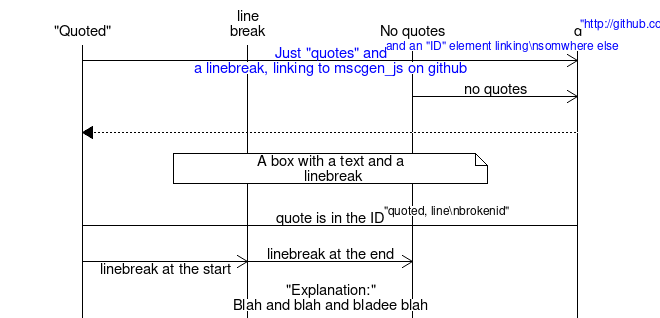 # test10 strings and \" & \n escapes
msc {
  hscale="1.1";

  # entities
  a [label="\"Quoted\""],
  b [label="line\nbreak"],
  c [label="No quotes"],
  d [id="\"http://github.com\"", idurl="http://github.com"];

  # arcs
  a =>> d [label="Just \"quotes\" and\na linebreak, linking to mscgen_js on github",
           url="http://github.com/sverweij/mscgen_js",
           id="and an \"ID\" element linking\nsomwhere else",
           idurl="http://home.kpn.nl/chromx/mscgen_js"];
  c =>> d [label="no quotes"];
  d >> a [label=""];
  b note c [label="A box with a text and a\n linebreak"];
  |||;
  a == d [label="quote is in the ID", id="\"quoted, line\nbrokenid\""];
  a =>> b [label="\nlinebreak at the start"],
  b =>> c [label="linebreak at the end\n"];

  ||| [label="\"Explanation:\"\nBlah and blah and bladee blah"];
}


